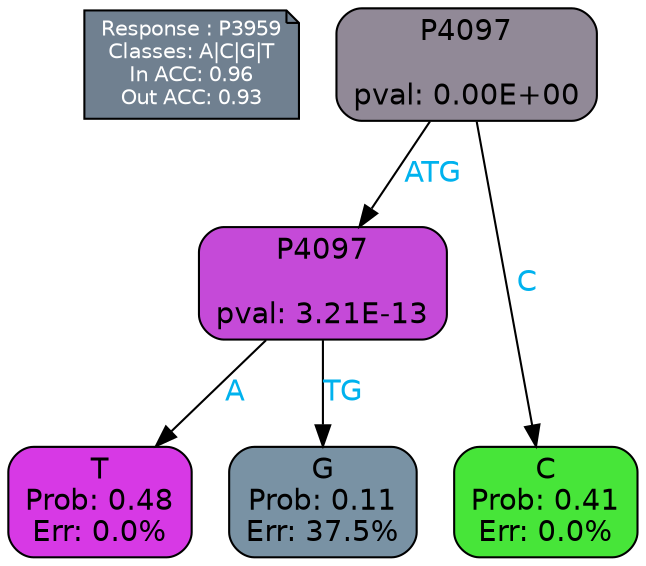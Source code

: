 digraph Tree {
node [shape=box, style="filled, rounded", color="black", fontname=helvetica] ;
graph [ranksep=equally, splines=polylines, bgcolor=transparent, dpi=600] ;
edge [fontname=helvetica] ;
LEGEND [label="Response : P3959
Classes: A|C|G|T
In ACC: 0.96
Out ACC: 0.93
",shape=note,align=left,style=filled,fillcolor="slategray",fontcolor="white",fontsize=10];1 [label="P4097

pval: 0.00E+00", fillcolor="#918997"] ;
2 [label="P4097

pval: 3.21E-13", fillcolor="#c54ad8"] ;
3 [label="T
Prob: 0.48
Err: 0.0%", fillcolor="#d739e5"] ;
4 [label="G
Prob: 0.11
Err: 37.5%", fillcolor="#7992a4"] ;
5 [label="C
Prob: 0.41
Err: 0.0%", fillcolor="#47e539"] ;
1 -> 2 [label="ATG",fontcolor=deepskyblue2] ;
1 -> 5 [label="C",fontcolor=deepskyblue2] ;
2 -> 3 [label="A",fontcolor=deepskyblue2] ;
2 -> 4 [label="TG",fontcolor=deepskyblue2] ;
{rank = same; 3;4;5;}{rank = same; LEGEND;1;}}